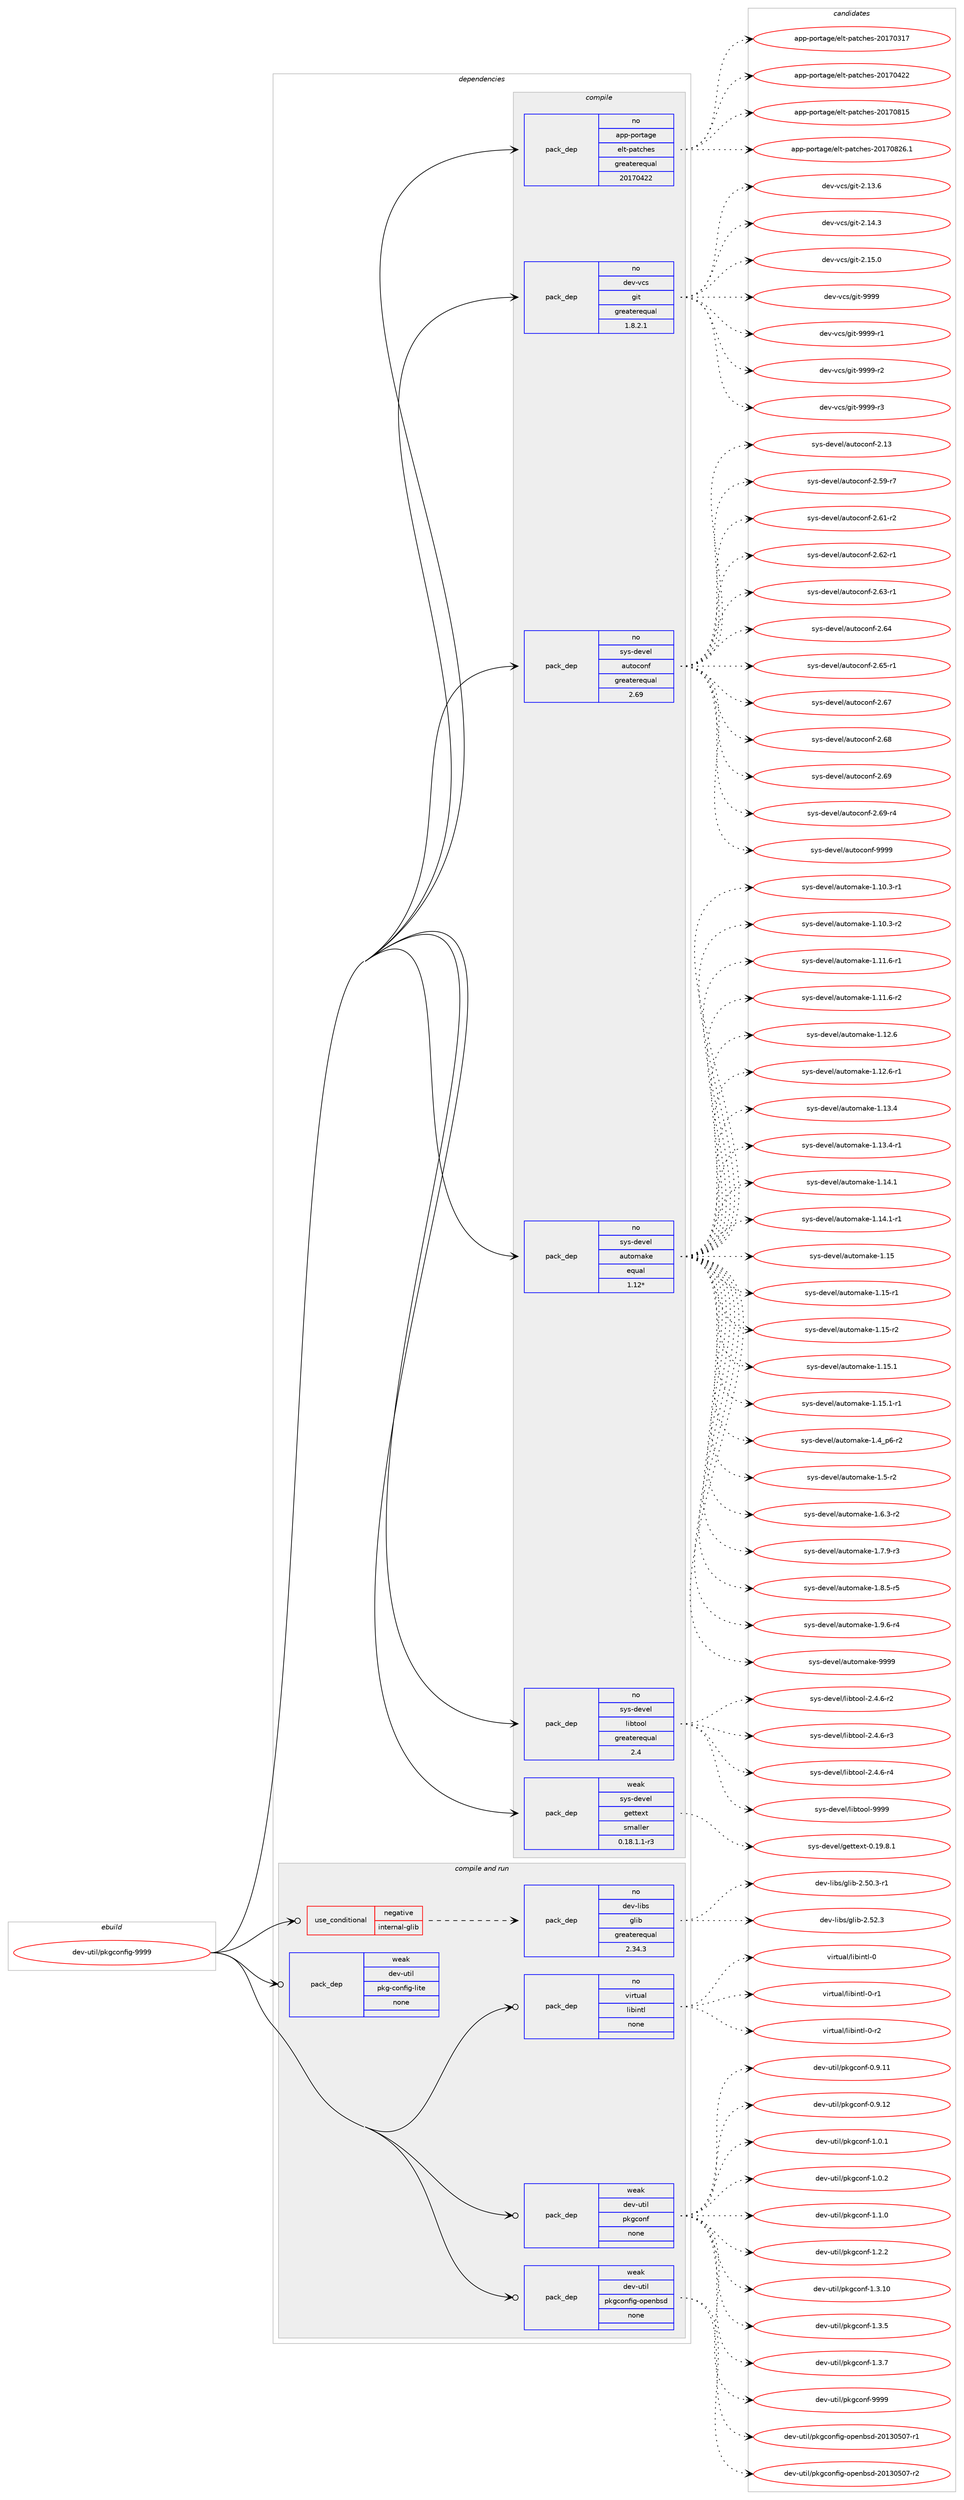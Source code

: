 digraph prolog {

# *************
# Graph options
# *************

newrank=true;
concentrate=true;
compound=true;
graph [rankdir=LR,fontname=Helvetica,fontsize=10,ranksep=1.5];#, ranksep=2.5, nodesep=0.2];
edge  [arrowhead=vee];
node  [fontname=Helvetica,fontsize=10];

# **********
# The ebuild
# **********

subgraph cluster_leftcol {
color=gray;
rank=same;
label=<<i>ebuild</i>>;
id [label="dev-util/pkgconfig-9999", color=red, width=4, href="../dev-util/pkgconfig-9999.svg"];
}

# ****************
# The dependencies
# ****************

subgraph cluster_midcol {
color=gray;
label=<<i>dependencies</i>>;
subgraph cluster_compile {
fillcolor="#eeeeee";
style=filled;
label=<<i>compile</i>>;
subgraph pack205141 {
dependency288063 [label=<<TABLE BORDER="0" CELLBORDER="1" CELLSPACING="0" CELLPADDING="4" WIDTH="220"><TR><TD ROWSPAN="6" CELLPADDING="30">pack_dep</TD></TR><TR><TD WIDTH="110">no</TD></TR><TR><TD>app-portage</TD></TR><TR><TD>elt-patches</TD></TR><TR><TD>greaterequal</TD></TR><TR><TD>20170422</TD></TR></TABLE>>, shape=none, color=blue];
}
id:e -> dependency288063:w [weight=20,style="solid",arrowhead="vee"];
subgraph pack205142 {
dependency288064 [label=<<TABLE BORDER="0" CELLBORDER="1" CELLSPACING="0" CELLPADDING="4" WIDTH="220"><TR><TD ROWSPAN="6" CELLPADDING="30">pack_dep</TD></TR><TR><TD WIDTH="110">no</TD></TR><TR><TD>dev-vcs</TD></TR><TR><TD>git</TD></TR><TR><TD>greaterequal</TD></TR><TR><TD>1.8.2.1</TD></TR></TABLE>>, shape=none, color=blue];
}
id:e -> dependency288064:w [weight=20,style="solid",arrowhead="vee"];
subgraph pack205143 {
dependency288065 [label=<<TABLE BORDER="0" CELLBORDER="1" CELLSPACING="0" CELLPADDING="4" WIDTH="220"><TR><TD ROWSPAN="6" CELLPADDING="30">pack_dep</TD></TR><TR><TD WIDTH="110">no</TD></TR><TR><TD>sys-devel</TD></TR><TR><TD>autoconf</TD></TR><TR><TD>greaterequal</TD></TR><TR><TD>2.69</TD></TR></TABLE>>, shape=none, color=blue];
}
id:e -> dependency288065:w [weight=20,style="solid",arrowhead="vee"];
subgraph pack205144 {
dependency288066 [label=<<TABLE BORDER="0" CELLBORDER="1" CELLSPACING="0" CELLPADDING="4" WIDTH="220"><TR><TD ROWSPAN="6" CELLPADDING="30">pack_dep</TD></TR><TR><TD WIDTH="110">no</TD></TR><TR><TD>sys-devel</TD></TR><TR><TD>automake</TD></TR><TR><TD>equal</TD></TR><TR><TD>1.12*</TD></TR></TABLE>>, shape=none, color=blue];
}
id:e -> dependency288066:w [weight=20,style="solid",arrowhead="vee"];
subgraph pack205145 {
dependency288067 [label=<<TABLE BORDER="0" CELLBORDER="1" CELLSPACING="0" CELLPADDING="4" WIDTH="220"><TR><TD ROWSPAN="6" CELLPADDING="30">pack_dep</TD></TR><TR><TD WIDTH="110">no</TD></TR><TR><TD>sys-devel</TD></TR><TR><TD>libtool</TD></TR><TR><TD>greaterequal</TD></TR><TR><TD>2.4</TD></TR></TABLE>>, shape=none, color=blue];
}
id:e -> dependency288067:w [weight=20,style="solid",arrowhead="vee"];
subgraph pack205146 {
dependency288068 [label=<<TABLE BORDER="0" CELLBORDER="1" CELLSPACING="0" CELLPADDING="4" WIDTH="220"><TR><TD ROWSPAN="6" CELLPADDING="30">pack_dep</TD></TR><TR><TD WIDTH="110">weak</TD></TR><TR><TD>sys-devel</TD></TR><TR><TD>gettext</TD></TR><TR><TD>smaller</TD></TR><TR><TD>0.18.1.1-r3</TD></TR></TABLE>>, shape=none, color=blue];
}
id:e -> dependency288068:w [weight=20,style="solid",arrowhead="vee"];
}
subgraph cluster_compileandrun {
fillcolor="#eeeeee";
style=filled;
label=<<i>compile and run</i>>;
subgraph cond78647 {
dependency288069 [label=<<TABLE BORDER="0" CELLBORDER="1" CELLSPACING="0" CELLPADDING="4"><TR><TD ROWSPAN="3" CELLPADDING="10">use_conditional</TD></TR><TR><TD>negative</TD></TR><TR><TD>internal-glib</TD></TR></TABLE>>, shape=none, color=red];
subgraph pack205147 {
dependency288070 [label=<<TABLE BORDER="0" CELLBORDER="1" CELLSPACING="0" CELLPADDING="4" WIDTH="220"><TR><TD ROWSPAN="6" CELLPADDING="30">pack_dep</TD></TR><TR><TD WIDTH="110">no</TD></TR><TR><TD>dev-libs</TD></TR><TR><TD>glib</TD></TR><TR><TD>greaterequal</TD></TR><TR><TD>2.34.3</TD></TR></TABLE>>, shape=none, color=blue];
}
dependency288069:e -> dependency288070:w [weight=20,style="dashed",arrowhead="vee"];
}
id:e -> dependency288069:w [weight=20,style="solid",arrowhead="odotvee"];
subgraph pack205148 {
dependency288071 [label=<<TABLE BORDER="0" CELLBORDER="1" CELLSPACING="0" CELLPADDING="4" WIDTH="220"><TR><TD ROWSPAN="6" CELLPADDING="30">pack_dep</TD></TR><TR><TD WIDTH="110">no</TD></TR><TR><TD>virtual</TD></TR><TR><TD>libintl</TD></TR><TR><TD>none</TD></TR><TR><TD></TD></TR></TABLE>>, shape=none, color=blue];
}
id:e -> dependency288071:w [weight=20,style="solid",arrowhead="odotvee"];
subgraph pack205149 {
dependency288072 [label=<<TABLE BORDER="0" CELLBORDER="1" CELLSPACING="0" CELLPADDING="4" WIDTH="220"><TR><TD ROWSPAN="6" CELLPADDING="30">pack_dep</TD></TR><TR><TD WIDTH="110">weak</TD></TR><TR><TD>dev-util</TD></TR><TR><TD>pkg-config-lite</TD></TR><TR><TD>none</TD></TR><TR><TD></TD></TR></TABLE>>, shape=none, color=blue];
}
id:e -> dependency288072:w [weight=20,style="solid",arrowhead="odotvee"];
subgraph pack205150 {
dependency288073 [label=<<TABLE BORDER="0" CELLBORDER="1" CELLSPACING="0" CELLPADDING="4" WIDTH="220"><TR><TD ROWSPAN="6" CELLPADDING="30">pack_dep</TD></TR><TR><TD WIDTH="110">weak</TD></TR><TR><TD>dev-util</TD></TR><TR><TD>pkgconf</TD></TR><TR><TD>none</TD></TR><TR><TD></TD></TR></TABLE>>, shape=none, color=blue];
}
id:e -> dependency288073:w [weight=20,style="solid",arrowhead="odotvee"];
subgraph pack205151 {
dependency288074 [label=<<TABLE BORDER="0" CELLBORDER="1" CELLSPACING="0" CELLPADDING="4" WIDTH="220"><TR><TD ROWSPAN="6" CELLPADDING="30">pack_dep</TD></TR><TR><TD WIDTH="110">weak</TD></TR><TR><TD>dev-util</TD></TR><TR><TD>pkgconfig-openbsd</TD></TR><TR><TD>none</TD></TR><TR><TD></TD></TR></TABLE>>, shape=none, color=blue];
}
id:e -> dependency288074:w [weight=20,style="solid",arrowhead="odotvee"];
}
subgraph cluster_run {
fillcolor="#eeeeee";
style=filled;
label=<<i>run</i>>;
}
}

# **************
# The candidates
# **************

subgraph cluster_choices {
rank=same;
color=gray;
label=<<i>candidates</i>>;

subgraph choice205141 {
color=black;
nodesep=1;
choice97112112451121111141169710310147101108116451129711699104101115455048495548514955 [label="app-portage/elt-patches-20170317", color=red, width=4,href="../app-portage/elt-patches-20170317.svg"];
choice97112112451121111141169710310147101108116451129711699104101115455048495548525050 [label="app-portage/elt-patches-20170422", color=red, width=4,href="../app-portage/elt-patches-20170422.svg"];
choice97112112451121111141169710310147101108116451129711699104101115455048495548564953 [label="app-portage/elt-patches-20170815", color=red, width=4,href="../app-portage/elt-patches-20170815.svg"];
choice971121124511211111411697103101471011081164511297116991041011154550484955485650544649 [label="app-portage/elt-patches-20170826.1", color=red, width=4,href="../app-portage/elt-patches-20170826.1.svg"];
dependency288063:e -> choice97112112451121111141169710310147101108116451129711699104101115455048495548514955:w [style=dotted,weight="100"];
dependency288063:e -> choice97112112451121111141169710310147101108116451129711699104101115455048495548525050:w [style=dotted,weight="100"];
dependency288063:e -> choice97112112451121111141169710310147101108116451129711699104101115455048495548564953:w [style=dotted,weight="100"];
dependency288063:e -> choice971121124511211111411697103101471011081164511297116991041011154550484955485650544649:w [style=dotted,weight="100"];
}
subgraph choice205142 {
color=black;
nodesep=1;
choice10010111845118991154710310511645504649514654 [label="dev-vcs/git-2.13.6", color=red, width=4,href="../dev-vcs/git-2.13.6.svg"];
choice10010111845118991154710310511645504649524651 [label="dev-vcs/git-2.14.3", color=red, width=4,href="../dev-vcs/git-2.14.3.svg"];
choice10010111845118991154710310511645504649534648 [label="dev-vcs/git-2.15.0", color=red, width=4,href="../dev-vcs/git-2.15.0.svg"];
choice1001011184511899115471031051164557575757 [label="dev-vcs/git-9999", color=red, width=4,href="../dev-vcs/git-9999.svg"];
choice10010111845118991154710310511645575757574511449 [label="dev-vcs/git-9999-r1", color=red, width=4,href="../dev-vcs/git-9999-r1.svg"];
choice10010111845118991154710310511645575757574511450 [label="dev-vcs/git-9999-r2", color=red, width=4,href="../dev-vcs/git-9999-r2.svg"];
choice10010111845118991154710310511645575757574511451 [label="dev-vcs/git-9999-r3", color=red, width=4,href="../dev-vcs/git-9999-r3.svg"];
dependency288064:e -> choice10010111845118991154710310511645504649514654:w [style=dotted,weight="100"];
dependency288064:e -> choice10010111845118991154710310511645504649524651:w [style=dotted,weight="100"];
dependency288064:e -> choice10010111845118991154710310511645504649534648:w [style=dotted,weight="100"];
dependency288064:e -> choice1001011184511899115471031051164557575757:w [style=dotted,weight="100"];
dependency288064:e -> choice10010111845118991154710310511645575757574511449:w [style=dotted,weight="100"];
dependency288064:e -> choice10010111845118991154710310511645575757574511450:w [style=dotted,weight="100"];
dependency288064:e -> choice10010111845118991154710310511645575757574511451:w [style=dotted,weight="100"];
}
subgraph choice205143 {
color=black;
nodesep=1;
choice115121115451001011181011084797117116111991111101024550464951 [label="sys-devel/autoconf-2.13", color=red, width=4,href="../sys-devel/autoconf-2.13.svg"];
choice1151211154510010111810110847971171161119911111010245504653574511455 [label="sys-devel/autoconf-2.59-r7", color=red, width=4,href="../sys-devel/autoconf-2.59-r7.svg"];
choice1151211154510010111810110847971171161119911111010245504654494511450 [label="sys-devel/autoconf-2.61-r2", color=red, width=4,href="../sys-devel/autoconf-2.61-r2.svg"];
choice1151211154510010111810110847971171161119911111010245504654504511449 [label="sys-devel/autoconf-2.62-r1", color=red, width=4,href="../sys-devel/autoconf-2.62-r1.svg"];
choice1151211154510010111810110847971171161119911111010245504654514511449 [label="sys-devel/autoconf-2.63-r1", color=red, width=4,href="../sys-devel/autoconf-2.63-r1.svg"];
choice115121115451001011181011084797117116111991111101024550465452 [label="sys-devel/autoconf-2.64", color=red, width=4,href="../sys-devel/autoconf-2.64.svg"];
choice1151211154510010111810110847971171161119911111010245504654534511449 [label="sys-devel/autoconf-2.65-r1", color=red, width=4,href="../sys-devel/autoconf-2.65-r1.svg"];
choice115121115451001011181011084797117116111991111101024550465455 [label="sys-devel/autoconf-2.67", color=red, width=4,href="../sys-devel/autoconf-2.67.svg"];
choice115121115451001011181011084797117116111991111101024550465456 [label="sys-devel/autoconf-2.68", color=red, width=4,href="../sys-devel/autoconf-2.68.svg"];
choice115121115451001011181011084797117116111991111101024550465457 [label="sys-devel/autoconf-2.69", color=red, width=4,href="../sys-devel/autoconf-2.69.svg"];
choice1151211154510010111810110847971171161119911111010245504654574511452 [label="sys-devel/autoconf-2.69-r4", color=red, width=4,href="../sys-devel/autoconf-2.69-r4.svg"];
choice115121115451001011181011084797117116111991111101024557575757 [label="sys-devel/autoconf-9999", color=red, width=4,href="../sys-devel/autoconf-9999.svg"];
dependency288065:e -> choice115121115451001011181011084797117116111991111101024550464951:w [style=dotted,weight="100"];
dependency288065:e -> choice1151211154510010111810110847971171161119911111010245504653574511455:w [style=dotted,weight="100"];
dependency288065:e -> choice1151211154510010111810110847971171161119911111010245504654494511450:w [style=dotted,weight="100"];
dependency288065:e -> choice1151211154510010111810110847971171161119911111010245504654504511449:w [style=dotted,weight="100"];
dependency288065:e -> choice1151211154510010111810110847971171161119911111010245504654514511449:w [style=dotted,weight="100"];
dependency288065:e -> choice115121115451001011181011084797117116111991111101024550465452:w [style=dotted,weight="100"];
dependency288065:e -> choice1151211154510010111810110847971171161119911111010245504654534511449:w [style=dotted,weight="100"];
dependency288065:e -> choice115121115451001011181011084797117116111991111101024550465455:w [style=dotted,weight="100"];
dependency288065:e -> choice115121115451001011181011084797117116111991111101024550465456:w [style=dotted,weight="100"];
dependency288065:e -> choice115121115451001011181011084797117116111991111101024550465457:w [style=dotted,weight="100"];
dependency288065:e -> choice1151211154510010111810110847971171161119911111010245504654574511452:w [style=dotted,weight="100"];
dependency288065:e -> choice115121115451001011181011084797117116111991111101024557575757:w [style=dotted,weight="100"];
}
subgraph choice205144 {
color=black;
nodesep=1;
choice11512111545100101118101108479711711611110997107101454946494846514511449 [label="sys-devel/automake-1.10.3-r1", color=red, width=4,href="../sys-devel/automake-1.10.3-r1.svg"];
choice11512111545100101118101108479711711611110997107101454946494846514511450 [label="sys-devel/automake-1.10.3-r2", color=red, width=4,href="../sys-devel/automake-1.10.3-r2.svg"];
choice11512111545100101118101108479711711611110997107101454946494946544511449 [label="sys-devel/automake-1.11.6-r1", color=red, width=4,href="../sys-devel/automake-1.11.6-r1.svg"];
choice11512111545100101118101108479711711611110997107101454946494946544511450 [label="sys-devel/automake-1.11.6-r2", color=red, width=4,href="../sys-devel/automake-1.11.6-r2.svg"];
choice1151211154510010111810110847971171161111099710710145494649504654 [label="sys-devel/automake-1.12.6", color=red, width=4,href="../sys-devel/automake-1.12.6.svg"];
choice11512111545100101118101108479711711611110997107101454946495046544511449 [label="sys-devel/automake-1.12.6-r1", color=red, width=4,href="../sys-devel/automake-1.12.6-r1.svg"];
choice1151211154510010111810110847971171161111099710710145494649514652 [label="sys-devel/automake-1.13.4", color=red, width=4,href="../sys-devel/automake-1.13.4.svg"];
choice11512111545100101118101108479711711611110997107101454946495146524511449 [label="sys-devel/automake-1.13.4-r1", color=red, width=4,href="../sys-devel/automake-1.13.4-r1.svg"];
choice1151211154510010111810110847971171161111099710710145494649524649 [label="sys-devel/automake-1.14.1", color=red, width=4,href="../sys-devel/automake-1.14.1.svg"];
choice11512111545100101118101108479711711611110997107101454946495246494511449 [label="sys-devel/automake-1.14.1-r1", color=red, width=4,href="../sys-devel/automake-1.14.1-r1.svg"];
choice115121115451001011181011084797117116111109971071014549464953 [label="sys-devel/automake-1.15", color=red, width=4,href="../sys-devel/automake-1.15.svg"];
choice1151211154510010111810110847971171161111099710710145494649534511449 [label="sys-devel/automake-1.15-r1", color=red, width=4,href="../sys-devel/automake-1.15-r1.svg"];
choice1151211154510010111810110847971171161111099710710145494649534511450 [label="sys-devel/automake-1.15-r2", color=red, width=4,href="../sys-devel/automake-1.15-r2.svg"];
choice1151211154510010111810110847971171161111099710710145494649534649 [label="sys-devel/automake-1.15.1", color=red, width=4,href="../sys-devel/automake-1.15.1.svg"];
choice11512111545100101118101108479711711611110997107101454946495346494511449 [label="sys-devel/automake-1.15.1-r1", color=red, width=4,href="../sys-devel/automake-1.15.1-r1.svg"];
choice115121115451001011181011084797117116111109971071014549465295112544511450 [label="sys-devel/automake-1.4_p6-r2", color=red, width=4,href="../sys-devel/automake-1.4_p6-r2.svg"];
choice11512111545100101118101108479711711611110997107101454946534511450 [label="sys-devel/automake-1.5-r2", color=red, width=4,href="../sys-devel/automake-1.5-r2.svg"];
choice115121115451001011181011084797117116111109971071014549465446514511450 [label="sys-devel/automake-1.6.3-r2", color=red, width=4,href="../sys-devel/automake-1.6.3-r2.svg"];
choice115121115451001011181011084797117116111109971071014549465546574511451 [label="sys-devel/automake-1.7.9-r3", color=red, width=4,href="../sys-devel/automake-1.7.9-r3.svg"];
choice115121115451001011181011084797117116111109971071014549465646534511453 [label="sys-devel/automake-1.8.5-r5", color=red, width=4,href="../sys-devel/automake-1.8.5-r5.svg"];
choice115121115451001011181011084797117116111109971071014549465746544511452 [label="sys-devel/automake-1.9.6-r4", color=red, width=4,href="../sys-devel/automake-1.9.6-r4.svg"];
choice115121115451001011181011084797117116111109971071014557575757 [label="sys-devel/automake-9999", color=red, width=4,href="../sys-devel/automake-9999.svg"];
dependency288066:e -> choice11512111545100101118101108479711711611110997107101454946494846514511449:w [style=dotted,weight="100"];
dependency288066:e -> choice11512111545100101118101108479711711611110997107101454946494846514511450:w [style=dotted,weight="100"];
dependency288066:e -> choice11512111545100101118101108479711711611110997107101454946494946544511449:w [style=dotted,weight="100"];
dependency288066:e -> choice11512111545100101118101108479711711611110997107101454946494946544511450:w [style=dotted,weight="100"];
dependency288066:e -> choice1151211154510010111810110847971171161111099710710145494649504654:w [style=dotted,weight="100"];
dependency288066:e -> choice11512111545100101118101108479711711611110997107101454946495046544511449:w [style=dotted,weight="100"];
dependency288066:e -> choice1151211154510010111810110847971171161111099710710145494649514652:w [style=dotted,weight="100"];
dependency288066:e -> choice11512111545100101118101108479711711611110997107101454946495146524511449:w [style=dotted,weight="100"];
dependency288066:e -> choice1151211154510010111810110847971171161111099710710145494649524649:w [style=dotted,weight="100"];
dependency288066:e -> choice11512111545100101118101108479711711611110997107101454946495246494511449:w [style=dotted,weight="100"];
dependency288066:e -> choice115121115451001011181011084797117116111109971071014549464953:w [style=dotted,weight="100"];
dependency288066:e -> choice1151211154510010111810110847971171161111099710710145494649534511449:w [style=dotted,weight="100"];
dependency288066:e -> choice1151211154510010111810110847971171161111099710710145494649534511450:w [style=dotted,weight="100"];
dependency288066:e -> choice1151211154510010111810110847971171161111099710710145494649534649:w [style=dotted,weight="100"];
dependency288066:e -> choice11512111545100101118101108479711711611110997107101454946495346494511449:w [style=dotted,weight="100"];
dependency288066:e -> choice115121115451001011181011084797117116111109971071014549465295112544511450:w [style=dotted,weight="100"];
dependency288066:e -> choice11512111545100101118101108479711711611110997107101454946534511450:w [style=dotted,weight="100"];
dependency288066:e -> choice115121115451001011181011084797117116111109971071014549465446514511450:w [style=dotted,weight="100"];
dependency288066:e -> choice115121115451001011181011084797117116111109971071014549465546574511451:w [style=dotted,weight="100"];
dependency288066:e -> choice115121115451001011181011084797117116111109971071014549465646534511453:w [style=dotted,weight="100"];
dependency288066:e -> choice115121115451001011181011084797117116111109971071014549465746544511452:w [style=dotted,weight="100"];
dependency288066:e -> choice115121115451001011181011084797117116111109971071014557575757:w [style=dotted,weight="100"];
}
subgraph choice205145 {
color=black;
nodesep=1;
choice1151211154510010111810110847108105981161111111084550465246544511450 [label="sys-devel/libtool-2.4.6-r2", color=red, width=4,href="../sys-devel/libtool-2.4.6-r2.svg"];
choice1151211154510010111810110847108105981161111111084550465246544511451 [label="sys-devel/libtool-2.4.6-r3", color=red, width=4,href="../sys-devel/libtool-2.4.6-r3.svg"];
choice1151211154510010111810110847108105981161111111084550465246544511452 [label="sys-devel/libtool-2.4.6-r4", color=red, width=4,href="../sys-devel/libtool-2.4.6-r4.svg"];
choice1151211154510010111810110847108105981161111111084557575757 [label="sys-devel/libtool-9999", color=red, width=4,href="../sys-devel/libtool-9999.svg"];
dependency288067:e -> choice1151211154510010111810110847108105981161111111084550465246544511450:w [style=dotted,weight="100"];
dependency288067:e -> choice1151211154510010111810110847108105981161111111084550465246544511451:w [style=dotted,weight="100"];
dependency288067:e -> choice1151211154510010111810110847108105981161111111084550465246544511452:w [style=dotted,weight="100"];
dependency288067:e -> choice1151211154510010111810110847108105981161111111084557575757:w [style=dotted,weight="100"];
}
subgraph choice205146 {
color=black;
nodesep=1;
choice1151211154510010111810110847103101116116101120116454846495746564649 [label="sys-devel/gettext-0.19.8.1", color=red, width=4,href="../sys-devel/gettext-0.19.8.1.svg"];
dependency288068:e -> choice1151211154510010111810110847103101116116101120116454846495746564649:w [style=dotted,weight="100"];
}
subgraph choice205147 {
color=black;
nodesep=1;
choice10010111845108105981154710310810598455046534846514511449 [label="dev-libs/glib-2.50.3-r1", color=red, width=4,href="../dev-libs/glib-2.50.3-r1.svg"];
choice1001011184510810598115471031081059845504653504651 [label="dev-libs/glib-2.52.3", color=red, width=4,href="../dev-libs/glib-2.52.3.svg"];
dependency288070:e -> choice10010111845108105981154710310810598455046534846514511449:w [style=dotted,weight="100"];
dependency288070:e -> choice1001011184510810598115471031081059845504653504651:w [style=dotted,weight="100"];
}
subgraph choice205148 {
color=black;
nodesep=1;
choice1181051141161179710847108105981051101161084548 [label="virtual/libintl-0", color=red, width=4,href="../virtual/libintl-0.svg"];
choice11810511411611797108471081059810511011610845484511449 [label="virtual/libintl-0-r1", color=red, width=4,href="../virtual/libintl-0-r1.svg"];
choice11810511411611797108471081059810511011610845484511450 [label="virtual/libintl-0-r2", color=red, width=4,href="../virtual/libintl-0-r2.svg"];
dependency288071:e -> choice1181051141161179710847108105981051101161084548:w [style=dotted,weight="100"];
dependency288071:e -> choice11810511411611797108471081059810511011610845484511449:w [style=dotted,weight="100"];
dependency288071:e -> choice11810511411611797108471081059810511011610845484511450:w [style=dotted,weight="100"];
}
subgraph choice205149 {
color=black;
nodesep=1;
}
subgraph choice205150 {
color=black;
nodesep=1;
choice10010111845117116105108471121071039911111010245484657464949 [label="dev-util/pkgconf-0.9.11", color=red, width=4,href="../dev-util/pkgconf-0.9.11.svg"];
choice10010111845117116105108471121071039911111010245484657464950 [label="dev-util/pkgconf-0.9.12", color=red, width=4,href="../dev-util/pkgconf-0.9.12.svg"];
choice100101118451171161051084711210710399111110102454946484649 [label="dev-util/pkgconf-1.0.1", color=red, width=4,href="../dev-util/pkgconf-1.0.1.svg"];
choice100101118451171161051084711210710399111110102454946484650 [label="dev-util/pkgconf-1.0.2", color=red, width=4,href="../dev-util/pkgconf-1.0.2.svg"];
choice100101118451171161051084711210710399111110102454946494648 [label="dev-util/pkgconf-1.1.0", color=red, width=4,href="../dev-util/pkgconf-1.1.0.svg"];
choice100101118451171161051084711210710399111110102454946504650 [label="dev-util/pkgconf-1.2.2", color=red, width=4,href="../dev-util/pkgconf-1.2.2.svg"];
choice10010111845117116105108471121071039911111010245494651464948 [label="dev-util/pkgconf-1.3.10", color=red, width=4,href="../dev-util/pkgconf-1.3.10.svg"];
choice100101118451171161051084711210710399111110102454946514653 [label="dev-util/pkgconf-1.3.5", color=red, width=4,href="../dev-util/pkgconf-1.3.5.svg"];
choice100101118451171161051084711210710399111110102454946514655 [label="dev-util/pkgconf-1.3.7", color=red, width=4,href="../dev-util/pkgconf-1.3.7.svg"];
choice1001011184511711610510847112107103991111101024557575757 [label="dev-util/pkgconf-9999", color=red, width=4,href="../dev-util/pkgconf-9999.svg"];
dependency288073:e -> choice10010111845117116105108471121071039911111010245484657464949:w [style=dotted,weight="100"];
dependency288073:e -> choice10010111845117116105108471121071039911111010245484657464950:w [style=dotted,weight="100"];
dependency288073:e -> choice100101118451171161051084711210710399111110102454946484649:w [style=dotted,weight="100"];
dependency288073:e -> choice100101118451171161051084711210710399111110102454946484650:w [style=dotted,weight="100"];
dependency288073:e -> choice100101118451171161051084711210710399111110102454946494648:w [style=dotted,weight="100"];
dependency288073:e -> choice100101118451171161051084711210710399111110102454946504650:w [style=dotted,weight="100"];
dependency288073:e -> choice10010111845117116105108471121071039911111010245494651464948:w [style=dotted,weight="100"];
dependency288073:e -> choice100101118451171161051084711210710399111110102454946514653:w [style=dotted,weight="100"];
dependency288073:e -> choice100101118451171161051084711210710399111110102454946514655:w [style=dotted,weight="100"];
dependency288073:e -> choice1001011184511711610510847112107103991111101024557575757:w [style=dotted,weight="100"];
}
subgraph choice205151 {
color=black;
nodesep=1;
choice10010111845117116105108471121071039911111010210510345111112101110981151004550484951485348554511449 [label="dev-util/pkgconfig-openbsd-20130507-r1", color=red, width=4,href="../dev-util/pkgconfig-openbsd-20130507-r1.svg"];
choice10010111845117116105108471121071039911111010210510345111112101110981151004550484951485348554511450 [label="dev-util/pkgconfig-openbsd-20130507-r2", color=red, width=4,href="../dev-util/pkgconfig-openbsd-20130507-r2.svg"];
dependency288074:e -> choice10010111845117116105108471121071039911111010210510345111112101110981151004550484951485348554511449:w [style=dotted,weight="100"];
dependency288074:e -> choice10010111845117116105108471121071039911111010210510345111112101110981151004550484951485348554511450:w [style=dotted,weight="100"];
}
}

}

